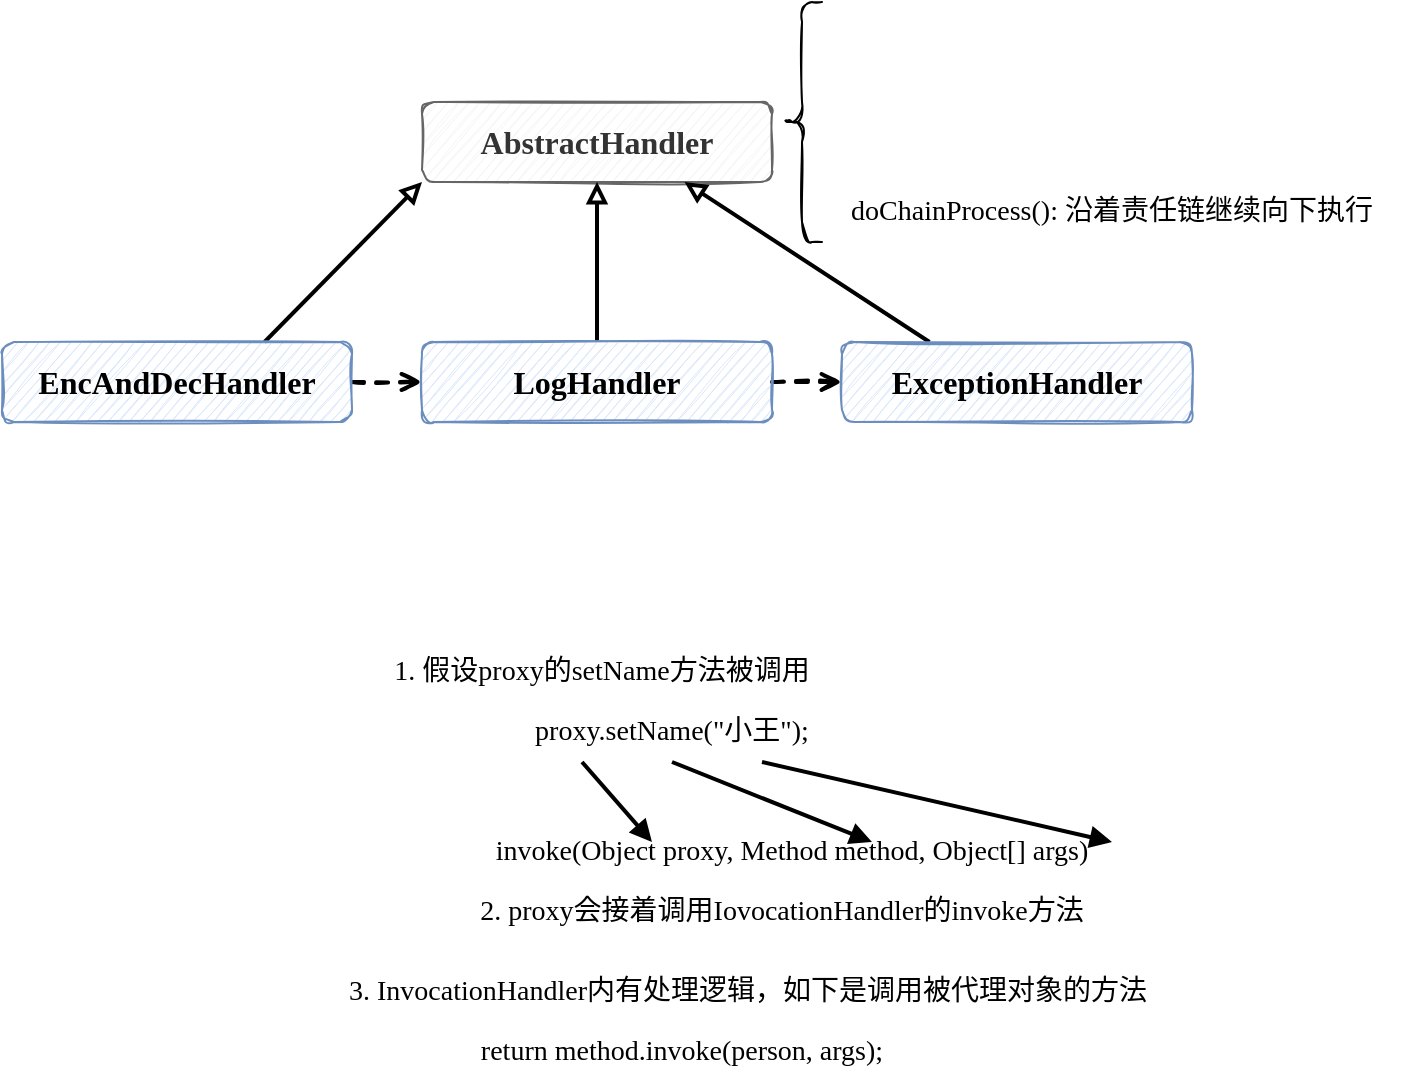 <mxfile version="20.3.0" type="device"><diagram id="5r-AybqYqvPgYRBz9XB_" name="第 1 页"><mxGraphModel dx="1106" dy="791" grid="1" gridSize="10" guides="1" tooltips="1" connect="1" arrows="1" fold="1" page="1" pageScale="1" pageWidth="1169" pageHeight="827" math="0" shadow="0"><root><mxCell id="0"/><mxCell id="1" parent="0"/><mxCell id="4yo1tMU4cYYm51vijppw-1" value="&lt;font face=&quot;Comic Sans MS&quot; style=&quot;font-size: 16px;&quot;&gt;&lt;b&gt;AbstractHandler&lt;/b&gt;&lt;/font&gt;" style="rounded=1;whiteSpace=wrap;html=1;fillColor=#f5f5f5;strokeColor=#666666;sketch=1;strokeWidth=1;fontSize=13;fontColor=#333333;" parent="1" vertex="1"><mxGeometry x="670" y="100" width="175" height="40" as="geometry"/></mxCell><mxCell id="4yo1tMU4cYYm51vijppw-8" style="edgeStyle=none;rounded=0;sketch=1;orthogonalLoop=1;jettySize=auto;html=1;strokeWidth=2;fontFamily=Comic Sans MS;dashed=1;endArrow=open;endFill=0;" parent="1" source="4yo1tMU4cYYm51vijppw-2" target="4yo1tMU4cYYm51vijppw-4" edge="1"><mxGeometry relative="1" as="geometry"/></mxCell><mxCell id="dfXlQ-R2WkFTmiEwaYlZ-1" style="edgeStyle=none;rounded=0;orthogonalLoop=1;jettySize=auto;html=1;exitX=0.75;exitY=0;exitDx=0;exitDy=0;entryX=0;entryY=1;entryDx=0;entryDy=0;strokeWidth=2;endArrow=block;endFill=0;" edge="1" parent="1" source="4yo1tMU4cYYm51vijppw-2" target="4yo1tMU4cYYm51vijppw-1"><mxGeometry relative="1" as="geometry"/></mxCell><mxCell id="4yo1tMU4cYYm51vijppw-2" value="&lt;font face=&quot;Comic Sans MS&quot; style=&quot;font-size: 16px;&quot;&gt;&lt;b&gt;EncAndDecHandler&lt;/b&gt;&lt;/font&gt;" style="rounded=1;whiteSpace=wrap;html=1;fillColor=#dae8fc;strokeColor=#6c8ebf;sketch=1;strokeWidth=1;fontSize=13;" parent="1" vertex="1"><mxGeometry x="460" y="220" width="175" height="40" as="geometry"/></mxCell><mxCell id="dfXlQ-R2WkFTmiEwaYlZ-3" style="edgeStyle=none;rounded=0;orthogonalLoop=1;jettySize=auto;html=1;exitX=0.25;exitY=0;exitDx=0;exitDy=0;entryX=0.75;entryY=1;entryDx=0;entryDy=0;strokeWidth=2;endArrow=block;endFill=0;" edge="1" parent="1" source="4yo1tMU4cYYm51vijppw-3" target="4yo1tMU4cYYm51vijppw-1"><mxGeometry relative="1" as="geometry"/></mxCell><mxCell id="4yo1tMU4cYYm51vijppw-3" value="&lt;font face=&quot;Comic Sans MS&quot; style=&quot;font-size: 16px;&quot;&gt;&lt;b&gt;ExceptionHandler&lt;/b&gt;&lt;/font&gt;" style="rounded=1;whiteSpace=wrap;html=1;fillColor=#dae8fc;strokeColor=#6c8ebf;sketch=1;strokeWidth=1;fontSize=13;" parent="1" vertex="1"><mxGeometry x="880" y="220" width="175" height="40" as="geometry"/></mxCell><mxCell id="4yo1tMU4cYYm51vijppw-9" style="edgeStyle=none;rounded=0;sketch=1;orthogonalLoop=1;jettySize=auto;html=1;strokeWidth=2;fontFamily=Comic Sans MS;dashed=1;endArrow=open;endFill=0;" parent="1" source="4yo1tMU4cYYm51vijppw-4" target="4yo1tMU4cYYm51vijppw-3" edge="1"><mxGeometry relative="1" as="geometry"/></mxCell><mxCell id="dfXlQ-R2WkFTmiEwaYlZ-2" style="edgeStyle=none;rounded=0;orthogonalLoop=1;jettySize=auto;html=1;strokeWidth=2;endArrow=block;endFill=0;" edge="1" parent="1" source="4yo1tMU4cYYm51vijppw-4" target="4yo1tMU4cYYm51vijppw-1"><mxGeometry relative="1" as="geometry"/></mxCell><mxCell id="4yo1tMU4cYYm51vijppw-4" value="&lt;font face=&quot;Comic Sans MS&quot; style=&quot;font-size: 16px;&quot;&gt;&lt;b&gt;LogHandler&lt;/b&gt;&lt;/font&gt;" style="rounded=1;whiteSpace=wrap;html=1;fillColor=#dae8fc;strokeColor=#6c8ebf;sketch=1;strokeWidth=1;fontSize=13;" parent="1" vertex="1"><mxGeometry x="670" y="220" width="175" height="40" as="geometry"/></mxCell><mxCell id="4yo1tMU4cYYm51vijppw-10" value="" style="shape=curlyBracket;whiteSpace=wrap;html=1;rounded=1;labelBackgroundColor=none;strokeColor=default;fontSize=14;fontFamily=Comic Sans MS;sketch=1;" parent="1" vertex="1"><mxGeometry x="850" y="50" width="20" height="120" as="geometry"/></mxCell><mxCell id="dfXlQ-R2WkFTmiEwaYlZ-7" style="edgeStyle=none;rounded=0;orthogonalLoop=1;jettySize=auto;html=1;exitX=0.25;exitY=1;exitDx=0;exitDy=0;entryX=0.325;entryY=0.333;entryDx=0;entryDy=0;entryPerimeter=0;strokeWidth=2;fontSize=14;endArrow=block;endFill=1;" edge="1" parent="1" source="4yo1tMU4cYYm51vijppw-11" target="dfXlQ-R2WkFTmiEwaYlZ-5"><mxGeometry relative="1" as="geometry"/></mxCell><mxCell id="dfXlQ-R2WkFTmiEwaYlZ-8" style="edgeStyle=none;rounded=0;orthogonalLoop=1;jettySize=auto;html=1;exitX=0.5;exitY=1;exitDx=0;exitDy=0;entryX=0.6;entryY=0.333;entryDx=0;entryDy=0;entryPerimeter=0;strokeWidth=2;fontSize=14;endArrow=block;endFill=1;" edge="1" parent="1" source="4yo1tMU4cYYm51vijppw-11" target="dfXlQ-R2WkFTmiEwaYlZ-5"><mxGeometry relative="1" as="geometry"/></mxCell><mxCell id="dfXlQ-R2WkFTmiEwaYlZ-9" style="edgeStyle=none;rounded=0;orthogonalLoop=1;jettySize=auto;html=1;exitX=0.75;exitY=1;exitDx=0;exitDy=0;strokeWidth=2;fontSize=14;endArrow=block;endFill=1;" edge="1" parent="1" source="4yo1tMU4cYYm51vijppw-11"><mxGeometry relative="1" as="geometry"><mxPoint x="1015" y="470" as="targetPoint"/></mxGeometry></mxCell><mxCell id="4yo1tMU4cYYm51vijppw-11" value="&lt;span style=&quot;font-size: 14px;&quot;&gt;proxy.setName(&quot;小王&quot;);&lt;/span&gt;" style="text;html=1;strokeColor=none;fillColor=none;align=center;verticalAlign=middle;whiteSpace=wrap;rounded=0;sketch=1;fontFamily=Comic Sans MS;" parent="1" vertex="1"><mxGeometry x="705" y="400" width="180" height="30" as="geometry"/></mxCell><mxCell id="4yo1tMU4cYYm51vijppw-12" value="&lt;font style=&quot;font-size: 14px;&quot;&gt;doChainProcess(): 沿着责任链继续向下执行&lt;/font&gt;" style="text;html=1;strokeColor=none;fillColor=none;align=center;verticalAlign=middle;whiteSpace=wrap;rounded=0;sketch=1;fontFamily=Comic Sans MS;" parent="1" vertex="1"><mxGeometry x="870" y="140" width="290" height="30" as="geometry"/></mxCell><mxCell id="dfXlQ-R2WkFTmiEwaYlZ-4" value="&lt;span style=&quot;font-size: 14px;&quot;&gt;1. 假设proxy的setName方法被调用&lt;/span&gt;" style="text;html=1;strokeColor=none;fillColor=none;align=center;verticalAlign=middle;whiteSpace=wrap;rounded=0;sketch=1;fontFamily=Comic Sans MS;" vertex="1" parent="1"><mxGeometry x="615" y="370" width="290" height="30" as="geometry"/></mxCell><mxCell id="dfXlQ-R2WkFTmiEwaYlZ-5" value="&lt;span style=&quot;font-size: 14px;&quot;&gt;invoke(Object proxy, Method method, Object[] args)&lt;/span&gt;" style="text;html=1;strokeColor=none;fillColor=none;align=center;verticalAlign=middle;whiteSpace=wrap;rounded=0;sketch=1;fontFamily=Comic Sans MS;" vertex="1" parent="1"><mxGeometry x="655" y="460" width="400" height="30" as="geometry"/></mxCell><mxCell id="dfXlQ-R2WkFTmiEwaYlZ-6" value="&lt;span style=&quot;font-size: 14px;&quot;&gt;2. proxy会接着调用IovocationHandler的invoke方法&lt;/span&gt;" style="text;html=1;strokeColor=none;fillColor=none;align=center;verticalAlign=middle;whiteSpace=wrap;rounded=0;sketch=1;fontFamily=Comic Sans MS;" vertex="1" parent="1"><mxGeometry x="675" y="490" width="350" height="30" as="geometry"/></mxCell><mxCell id="dfXlQ-R2WkFTmiEwaYlZ-12" value="&lt;span style=&quot;font-size: 14px;&quot;&gt;3. InvocationHandler内有处理逻辑，如下是调用被代理对象的方法&lt;/span&gt;" style="text;html=1;strokeColor=none;fillColor=none;align=center;verticalAlign=middle;whiteSpace=wrap;rounded=0;sketch=1;fontFamily=Comic Sans MS;" vertex="1" parent="1"><mxGeometry x="621" y="530" width="424" height="30" as="geometry"/></mxCell><mxCell id="dfXlQ-R2WkFTmiEwaYlZ-13" value="&lt;span style=&quot;font-size: 14px;&quot;&gt;return method.invoke(person, args);&lt;/span&gt;" style="text;html=1;strokeColor=none;fillColor=none;align=center;verticalAlign=middle;whiteSpace=wrap;rounded=0;sketch=1;fontFamily=Comic Sans MS;" vertex="1" parent="1"><mxGeometry x="675" y="560" width="250" height="30" as="geometry"/></mxCell></root></mxGraphModel></diagram></mxfile>